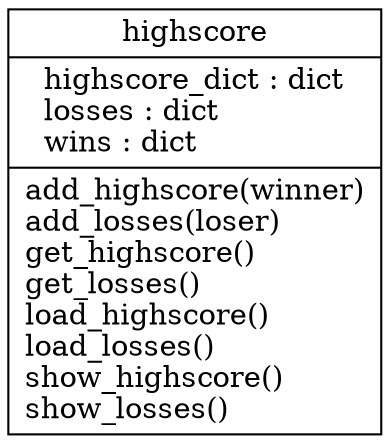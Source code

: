 digraph "classes" {
rankdir=BT
charset="utf-8"
"Pig_Game.highscore.highscore" [color="black", fontcolor="black", label=<{highscore|highscore_dict : dict<br ALIGN="LEFT"/>losses : dict<br ALIGN="LEFT"/>wins : dict<br ALIGN="LEFT"/>|add_highscore(winner)<br ALIGN="LEFT"/>add_losses(loser)<br ALIGN="LEFT"/>get_highscore()<br ALIGN="LEFT"/>get_losses()<br ALIGN="LEFT"/>load_highscore()<br ALIGN="LEFT"/>load_losses()<br ALIGN="LEFT"/>show_highscore()<br ALIGN="LEFT"/>show_losses()<br ALIGN="LEFT"/>}>, shape="record", style="solid"];
}
